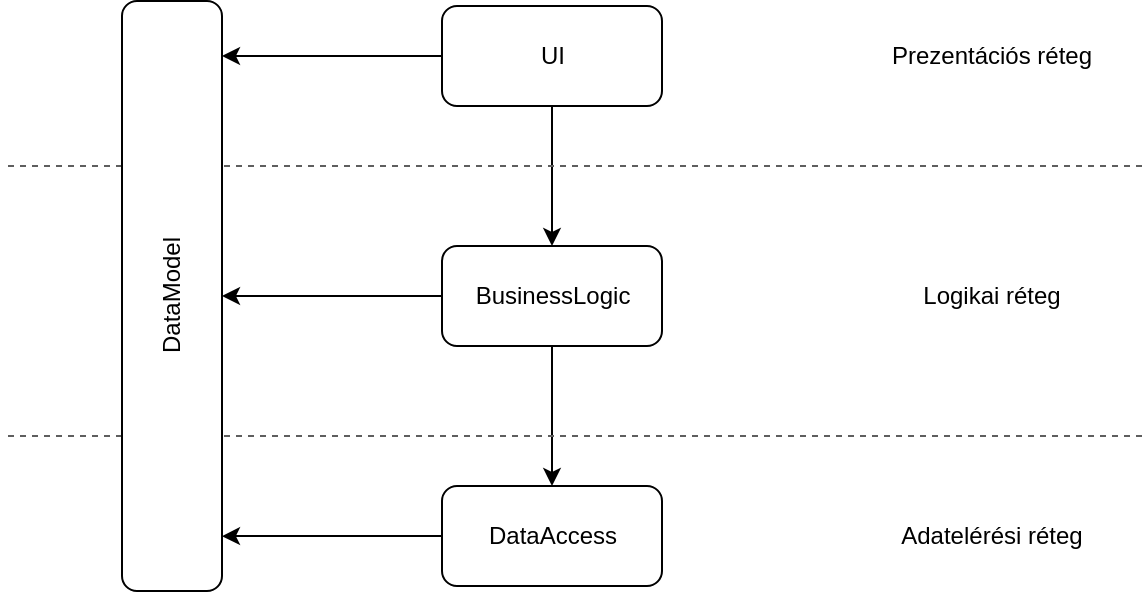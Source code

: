 <mxfile version="14.5.1" type="device"><diagram id="ZwI6D5eTvzC3k-RWaA4o" name="Page-1"><mxGraphModel dx="622" dy="553" grid="1" gridSize="10" guides="1" tooltips="1" connect="1" arrows="1" fold="1" page="1" pageScale="1" pageWidth="850" pageHeight="1100" math="0" shadow="0"><root><mxCell id="0"/><mxCell id="1" parent="0"/><mxCell id="Y10IrWYkxqh144lUj0yi-10" style="edgeStyle=orthogonalEdgeStyle;rounded=0;orthogonalLoop=1;jettySize=auto;html=1;exitX=0.5;exitY=1;exitDx=0;exitDy=0;" edge="1" parent="1" source="Y10IrWYkxqh144lUj0yi-1" target="Y10IrWYkxqh144lUj0yi-2"><mxGeometry relative="1" as="geometry"/></mxCell><mxCell id="Y10IrWYkxqh144lUj0yi-13" style="edgeStyle=orthogonalEdgeStyle;rounded=0;orthogonalLoop=1;jettySize=auto;html=1;exitX=0;exitY=0.5;exitDx=0;exitDy=0;" edge="1" parent="1" source="Y10IrWYkxqh144lUj0yi-1"><mxGeometry relative="1" as="geometry"><mxPoint x="260" y="165" as="targetPoint"/></mxGeometry></mxCell><mxCell id="Y10IrWYkxqh144lUj0yi-1" value="UI" style="html=1;rounded=1;" vertex="1" parent="1"><mxGeometry x="370" y="140" width="110" height="50" as="geometry"/></mxCell><mxCell id="Y10IrWYkxqh144lUj0yi-11" style="edgeStyle=orthogonalEdgeStyle;rounded=0;orthogonalLoop=1;jettySize=auto;html=1;exitX=0.5;exitY=1;exitDx=0;exitDy=0;entryX=0.5;entryY=0;entryDx=0;entryDy=0;" edge="1" parent="1" source="Y10IrWYkxqh144lUj0yi-2" target="Y10IrWYkxqh144lUj0yi-3"><mxGeometry relative="1" as="geometry"/></mxCell><mxCell id="Y10IrWYkxqh144lUj0yi-14" style="edgeStyle=orthogonalEdgeStyle;rounded=0;orthogonalLoop=1;jettySize=auto;html=1;exitX=0;exitY=0.5;exitDx=0;exitDy=0;entryX=0.5;entryY=1;entryDx=0;entryDy=0;strokeColor=#000000;" edge="1" parent="1" source="Y10IrWYkxqh144lUj0yi-2" target="Y10IrWYkxqh144lUj0yi-12"><mxGeometry relative="1" as="geometry"/></mxCell><mxCell id="Y10IrWYkxqh144lUj0yi-2" value="BusinessLogic" style="html=1;rounded=1;" vertex="1" parent="1"><mxGeometry x="370" y="260" width="110" height="50" as="geometry"/></mxCell><mxCell id="Y10IrWYkxqh144lUj0yi-15" style="edgeStyle=orthogonalEdgeStyle;rounded=0;orthogonalLoop=1;jettySize=auto;html=1;exitX=0;exitY=0.5;exitDx=0;exitDy=0;entryX=0.093;entryY=1;entryDx=0;entryDy=0;entryPerimeter=0;strokeColor=#000000;" edge="1" parent="1" source="Y10IrWYkxqh144lUj0yi-3" target="Y10IrWYkxqh144lUj0yi-12"><mxGeometry relative="1" as="geometry"/></mxCell><mxCell id="Y10IrWYkxqh144lUj0yi-3" value="DataAccess" style="html=1;rounded=1;" vertex="1" parent="1"><mxGeometry x="370" y="380" width="110" height="50" as="geometry"/></mxCell><mxCell id="Y10IrWYkxqh144lUj0yi-4" value="" style="endArrow=none;html=1;dashed=1;strokeColor=#5E5E5E;" edge="1" parent="1"><mxGeometry width="50" height="50" relative="1" as="geometry"><mxPoint x="720" y="220" as="sourcePoint"/><mxPoint x="150" y="220" as="targetPoint"/></mxGeometry></mxCell><mxCell id="Y10IrWYkxqh144lUj0yi-5" value="Prezentációs réteg" style="text;html=1;strokeColor=none;fillColor=none;align=center;verticalAlign=middle;whiteSpace=wrap;rounded=1;" vertex="1" parent="1"><mxGeometry x="580" y="155" width="130" height="20" as="geometry"/></mxCell><mxCell id="Y10IrWYkxqh144lUj0yi-6" value="" style="endArrow=none;html=1;dashed=1;strokeColor=#5E5E5E;" edge="1" parent="1"><mxGeometry width="50" height="50" relative="1" as="geometry"><mxPoint x="720" y="355" as="sourcePoint"/><mxPoint x="150" y="355" as="targetPoint"/></mxGeometry></mxCell><mxCell id="Y10IrWYkxqh144lUj0yi-7" value="Logikai réteg" style="text;html=1;strokeColor=none;fillColor=none;align=center;verticalAlign=middle;whiteSpace=wrap;rounded=1;" vertex="1" parent="1"><mxGeometry x="580" y="275" width="130" height="20" as="geometry"/></mxCell><mxCell id="Y10IrWYkxqh144lUj0yi-8" value="Adatelérési réteg" style="text;html=1;strokeColor=none;fillColor=none;align=center;verticalAlign=middle;whiteSpace=wrap;rounded=1;" vertex="1" parent="1"><mxGeometry x="580" y="395" width="130" height="20" as="geometry"/></mxCell><mxCell id="Y10IrWYkxqh144lUj0yi-12" value="DataModel" style="html=1;rounded=1;rotation=-90;" vertex="1" parent="1"><mxGeometry x="87.5" y="260" width="295" height="50" as="geometry"/></mxCell></root></mxGraphModel></diagram></mxfile>